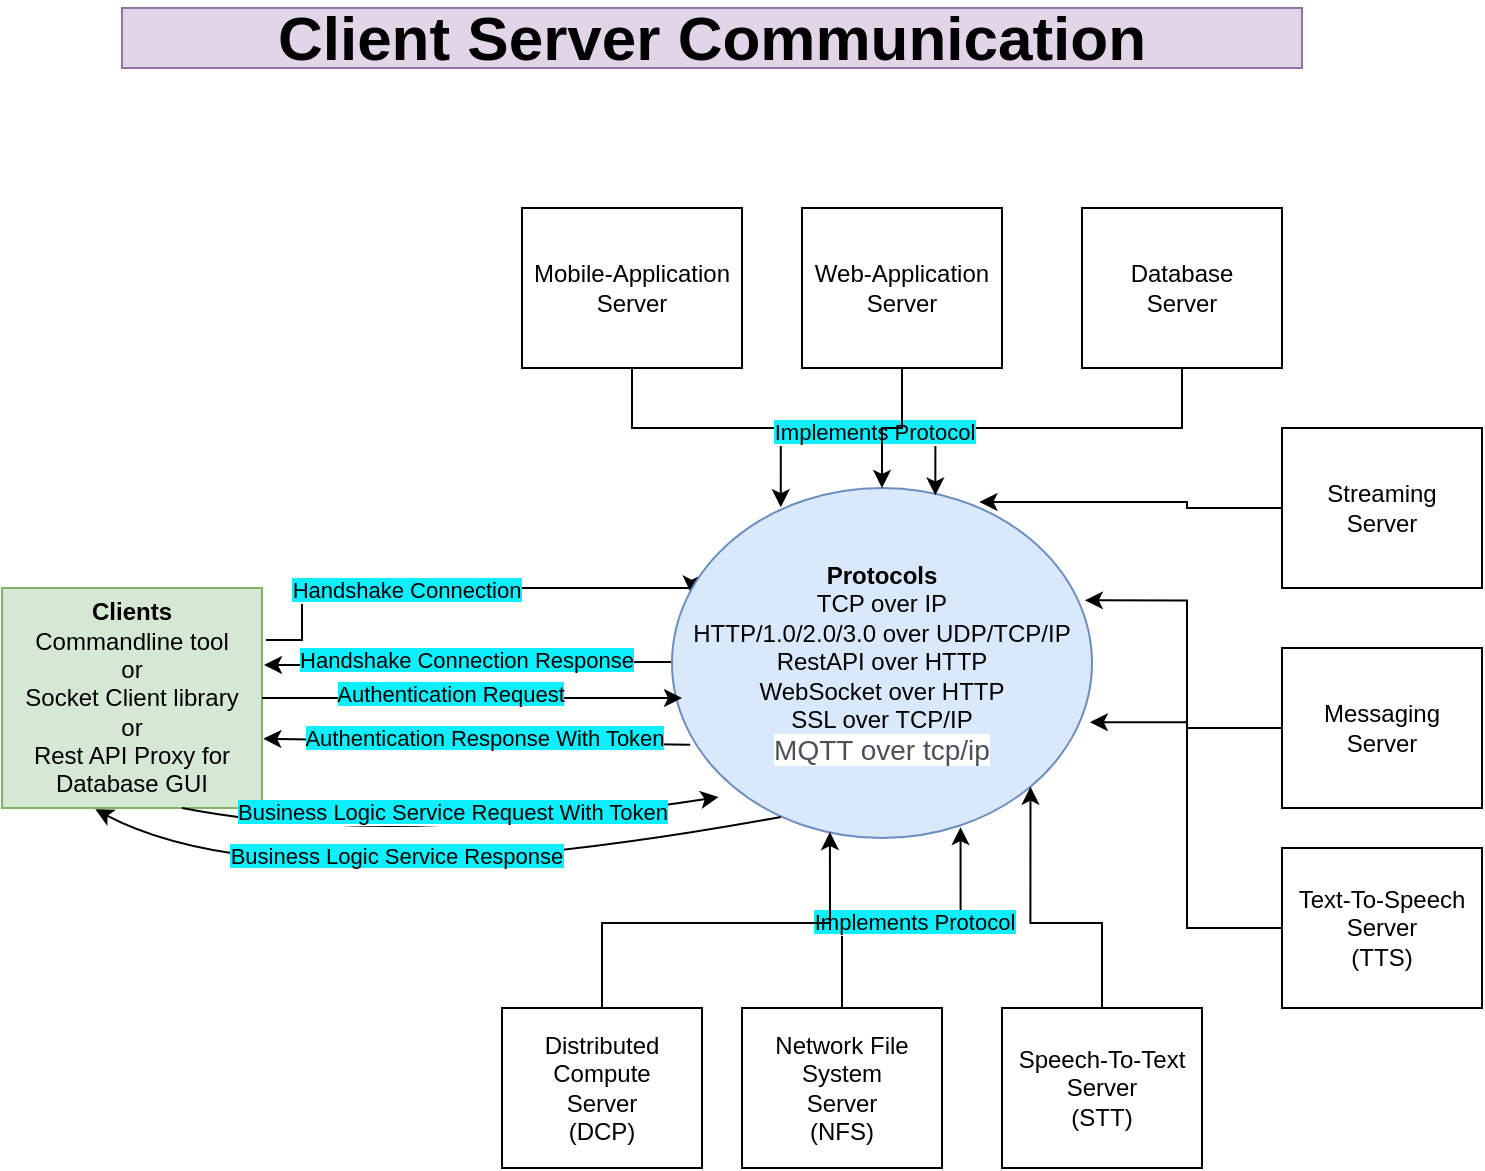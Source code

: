 <mxfile version="16.2.1" type="github">
  <diagram id="1ULBOgjq--OH4BLi5vVC" name="Page-1">
    <mxGraphModel dx="1022" dy="1492" grid="1" gridSize="10" guides="1" tooltips="1" connect="1" arrows="1" fold="1" page="1" pageScale="1" pageWidth="850" pageHeight="1100" math="0" shadow="0">
      <root>
        <mxCell id="0" />
        <mxCell id="1" parent="0" />
        <mxCell id="SEUXneYZg_4IdqDXwgJY-16" style="edgeStyle=orthogonalEdgeStyle;rounded=0;orthogonalLoop=1;jettySize=auto;html=1;entryX=0.046;entryY=0.302;entryDx=0;entryDy=0;entryPerimeter=0;" parent="1" target="SEUXneYZg_4IdqDXwgJY-5" edge="1">
          <mxGeometry relative="1" as="geometry">
            <mxPoint x="142" y="146" as="sourcePoint" />
            <mxPoint x="340" y="145" as="targetPoint" />
            <Array as="points">
              <mxPoint x="160" y="146" />
              <mxPoint x="160" y="120" />
              <mxPoint x="355" y="120" />
            </Array>
          </mxGeometry>
        </mxCell>
        <mxCell id="SEUXneYZg_4IdqDXwgJY-18" value="&lt;span style=&quot;background-color: rgb(13 , 239 , 255)&quot;&gt;Handshake Connection&lt;/span&gt;" style="edgeLabel;html=1;align=center;verticalAlign=middle;resizable=0;points=[];" parent="SEUXneYZg_4IdqDXwgJY-16" vertex="1" connectable="0">
          <mxGeometry x="-0.346" y="-1" relative="1" as="geometry">
            <mxPoint x="17" as="offset" />
          </mxGeometry>
        </mxCell>
        <mxCell id="SEUXneYZg_4IdqDXwgJY-1" value="&lt;b&gt;Clients&lt;/b&gt;&lt;br&gt;Commandline tool&lt;br&gt;or&lt;br&gt;Socket Client library&lt;br&gt;or&lt;br&gt;Rest API Proxy for Database GUI" style="rounded=0;whiteSpace=wrap;html=1;fillColor=#d5e8d4;strokeColor=#82b366;" parent="1" vertex="1">
          <mxGeometry x="10" y="120" width="130" height="110" as="geometry" />
        </mxCell>
        <mxCell id="SEUXneYZg_4IdqDXwgJY-17" style="edgeStyle=orthogonalEdgeStyle;rounded=0;orthogonalLoop=1;jettySize=auto;html=1;entryX=1;entryY=0.75;entryDx=0;entryDy=0;exitX=0.003;exitY=0.38;exitDx=0;exitDy=0;exitPerimeter=0;" parent="1" edge="1">
          <mxGeometry relative="1" as="geometry">
            <mxPoint x="346.63" y="157" as="sourcePoint" />
            <mxPoint x="141" y="158.5" as="targetPoint" />
            <Array as="points">
              <mxPoint x="211" y="157" />
              <mxPoint x="211" y="159" />
            </Array>
          </mxGeometry>
        </mxCell>
        <mxCell id="SEUXneYZg_4IdqDXwgJY-19" value="&lt;span style=&quot;background-color: rgb(13 , 239 , 255)&quot;&gt;Handshake Connection Response&lt;/span&gt;" style="edgeLabel;html=1;align=center;verticalAlign=middle;resizable=0;points=[];" parent="SEUXneYZg_4IdqDXwgJY-17" vertex="1" connectable="0">
          <mxGeometry x="0.287" y="-1" relative="1" as="geometry">
            <mxPoint x="29" as="offset" />
          </mxGeometry>
        </mxCell>
        <mxCell id="SEUXneYZg_4IdqDXwgJY-5" value="&lt;span&gt;&lt;b&gt;Protocols&lt;/b&gt;&lt;/span&gt;&lt;br&gt;&lt;span&gt;TCP over IP&lt;/span&gt;&lt;br&gt;&lt;span&gt;HTTP/1.0/2.0/3.0 over UDP/TCP/IP&lt;/span&gt;&lt;br&gt;&lt;span&gt;RestAPI over HTTP&lt;br&gt;WebSocket over HTTP&lt;br&gt;SSL over TCP/IP&lt;br&gt;&lt;/span&gt;&lt;span style=&quot;color: rgb(77 , 81 , 86) ; font-family: &amp;#34;arial&amp;#34; , sans-serif ; font-size: 14px ; text-align: left ; background-color: rgb(255 , 255 , 255)&quot;&gt;MQTT over tcp/ip&lt;/span&gt;&lt;span&gt;&lt;br&gt;&lt;/span&gt;" style="ellipse;whiteSpace=wrap;html=1;fillColor=#dae8fc;strokeColor=#6c8ebf;" parent="1" vertex="1">
          <mxGeometry x="345" y="70" width="210" height="175" as="geometry" />
        </mxCell>
        <mxCell id="SEUXneYZg_4IdqDXwgJY-30" style="edgeStyle=orthogonalEdgeStyle;rounded=0;orthogonalLoop=1;jettySize=auto;html=1;entryX=0.627;entryY=0.021;entryDx=0;entryDy=0;entryPerimeter=0;" parent="1" source="SEUXneYZg_4IdqDXwgJY-7" target="SEUXneYZg_4IdqDXwgJY-5" edge="1">
          <mxGeometry relative="1" as="geometry" />
        </mxCell>
        <mxCell id="SEUXneYZg_4IdqDXwgJY-7" value="Database&lt;br&gt;Server" style="rounded=0;whiteSpace=wrap;html=1;" parent="1" vertex="1">
          <mxGeometry x="550" y="-70" width="100" height="80" as="geometry" />
        </mxCell>
        <mxCell id="SEUXneYZg_4IdqDXwgJY-28" style="edgeStyle=orthogonalEdgeStyle;rounded=0;orthogonalLoop=1;jettySize=auto;html=1;entryX=0.259;entryY=0.055;entryDx=0;entryDy=0;entryPerimeter=0;" parent="1" source="SEUXneYZg_4IdqDXwgJY-8" target="SEUXneYZg_4IdqDXwgJY-5" edge="1">
          <mxGeometry relative="1" as="geometry" />
        </mxCell>
        <mxCell id="SEUXneYZg_4IdqDXwgJY-37" value="&lt;span style=&quot;background-color: rgb(13 , 239 , 255)&quot;&gt;Implements Protocol&lt;/span&gt;" style="edgeLabel;html=1;align=center;verticalAlign=middle;resizable=0;points=[];" parent="SEUXneYZg_4IdqDXwgJY-28" vertex="1" connectable="0">
          <mxGeometry x="0.097" y="-2" relative="1" as="geometry">
            <mxPoint x="72" as="offset" />
          </mxGeometry>
        </mxCell>
        <mxCell id="SEUXneYZg_4IdqDXwgJY-8" value="Mobile-Application&lt;br&gt;Server" style="rounded=0;whiteSpace=wrap;html=1;" parent="1" vertex="1">
          <mxGeometry x="270" y="-70" width="110" height="80" as="geometry" />
        </mxCell>
        <mxCell id="SEUXneYZg_4IdqDXwgJY-31" style="edgeStyle=orthogonalEdgeStyle;rounded=0;orthogonalLoop=1;jettySize=auto;html=1;entryX=0.732;entryY=0.04;entryDx=0;entryDy=0;entryPerimeter=0;" parent="1" source="SEUXneYZg_4IdqDXwgJY-9" target="SEUXneYZg_4IdqDXwgJY-5" edge="1">
          <mxGeometry relative="1" as="geometry" />
        </mxCell>
        <mxCell id="SEUXneYZg_4IdqDXwgJY-9" value="Streaming&lt;br&gt;Server" style="rounded=0;whiteSpace=wrap;html=1;" parent="1" vertex="1">
          <mxGeometry x="650" y="40" width="100" height="80" as="geometry" />
        </mxCell>
        <mxCell id="SEUXneYZg_4IdqDXwgJY-32" style="edgeStyle=orthogonalEdgeStyle;rounded=0;orthogonalLoop=1;jettySize=auto;html=1;entryX=0.983;entryY=0.321;entryDx=0;entryDy=0;entryPerimeter=0;" parent="1" source="SEUXneYZg_4IdqDXwgJY-10" target="SEUXneYZg_4IdqDXwgJY-5" edge="1">
          <mxGeometry relative="1" as="geometry" />
        </mxCell>
        <mxCell id="SEUXneYZg_4IdqDXwgJY-10" value="Messaging&lt;br&gt;Server" style="rounded=0;whiteSpace=wrap;html=1;" parent="1" vertex="1">
          <mxGeometry x="650" y="150" width="100" height="80" as="geometry" />
        </mxCell>
        <mxCell id="SEUXneYZg_4IdqDXwgJY-33" style="edgeStyle=orthogonalEdgeStyle;rounded=0;orthogonalLoop=1;jettySize=auto;html=1;entryX=0.995;entryY=0.669;entryDx=0;entryDy=0;entryPerimeter=0;" parent="1" source="SEUXneYZg_4IdqDXwgJY-11" target="SEUXneYZg_4IdqDXwgJY-5" edge="1">
          <mxGeometry relative="1" as="geometry" />
        </mxCell>
        <mxCell id="SEUXneYZg_4IdqDXwgJY-11" value="Text-To-Speech&lt;br&gt;Server &lt;br&gt;(TTS)" style="rounded=0;whiteSpace=wrap;html=1;" parent="1" vertex="1">
          <mxGeometry x="650" y="250" width="100" height="80" as="geometry" />
        </mxCell>
        <mxCell id="SEUXneYZg_4IdqDXwgJY-34" style="edgeStyle=orthogonalEdgeStyle;rounded=0;orthogonalLoop=1;jettySize=auto;html=1;entryX=1;entryY=1;entryDx=0;entryDy=0;" parent="1" source="SEUXneYZg_4IdqDXwgJY-12" target="SEUXneYZg_4IdqDXwgJY-5" edge="1">
          <mxGeometry relative="1" as="geometry" />
        </mxCell>
        <mxCell id="SEUXneYZg_4IdqDXwgJY-12" value="Speech-To-Text&lt;br&gt;Server &lt;br&gt;(STT)" style="rounded=0;whiteSpace=wrap;html=1;" parent="1" vertex="1">
          <mxGeometry x="510" y="330" width="100" height="80" as="geometry" />
        </mxCell>
        <mxCell id="SEUXneYZg_4IdqDXwgJY-29" style="edgeStyle=orthogonalEdgeStyle;rounded=0;orthogonalLoop=1;jettySize=auto;html=1;" parent="1" source="SEUXneYZg_4IdqDXwgJY-13" target="SEUXneYZg_4IdqDXwgJY-5" edge="1">
          <mxGeometry relative="1" as="geometry" />
        </mxCell>
        <mxCell id="SEUXneYZg_4IdqDXwgJY-13" value="Web-Application&lt;br&gt;Server" style="rounded=0;whiteSpace=wrap;html=1;" parent="1" vertex="1">
          <mxGeometry x="410" y="-70" width="100" height="80" as="geometry" />
        </mxCell>
        <mxCell id="SEUXneYZg_4IdqDXwgJY-35" style="edgeStyle=orthogonalEdgeStyle;rounded=0;orthogonalLoop=1;jettySize=auto;html=1;entryX=0.687;entryY=0.969;entryDx=0;entryDy=0;entryPerimeter=0;" parent="1" source="SEUXneYZg_4IdqDXwgJY-14" target="SEUXneYZg_4IdqDXwgJY-5" edge="1">
          <mxGeometry relative="1" as="geometry" />
        </mxCell>
        <mxCell id="SEUXneYZg_4IdqDXwgJY-38" value="&lt;span style=&quot;color: rgba(0 , 0 , 0 , 0) ; font-family: monospace ; font-size: 0px ; background-color: rgb(248 , 249 , 250)&quot;&gt;%3CmxGraphModel%3E%3Croot%3E%3CmxCell%20id%3D%220%22%2F%3E%3CmxCell%20id%3D%221%22%20parent%3D%220%22%2F%3E%3CmxCell%20id%3D%222%22%20value%3D%22Implements%20Protocol%22%20style%3D%22edgeLabel%3Bhtml%3D1%3Balign%3Dcenter%3BverticalAlign%3Dmiddle%3Bresizable%3D0%3Bpoints%3D%5B%5D%3B%22%20vertex%3D%221%22%20connectable%3D%220%22%20parent%3D%221%22%3E%3CmxGeometry%20x%3D%22374.5%22%20y%3D%2259.5%22%20as%3D%22geometry%22%2F%3E%3C%2FmxCell%3E%3C%2Froot%3E%3C%2FmxGraphModel%3&lt;/span&gt;&lt;span style=&quot;color: rgba(0 , 0 , 0 , 0) ; font-family: monospace ; font-size: 0px ; background-color: rgb(248 , 249 , 250)&quot;&gt;%3CmxGraphModel%3E%3Croot%3E%3CmxCell%20id%3D%220%22%2F%3E%3CmxCell%20id%3D%221%22%20parent%3D%220%22%2F%3E%3CmxCell%20id%3D%222%22%20value%3D%22Implements%20Protocol%22%20style%3D%22edgeLabel%3Bhtml%3D1%3Balign%3Dcenter%3BverticalAlign%3Dmiddle%3Bresizable%3D0%3Bpoints%3D%5B%5D%3B%22%20vertex%3D%221%22%20connectable%3D%220%22%20parent%3D%221%22%3E%3CmxGeometry%20x%3D%22374.5%22%20y%3D%2259.5%22%20as%3D%22geometry%22%2F%3E%3C%2FmxCell%3E%3C%2Froot%3E%3C%2FmxGraphModel%3E&lt;/span&gt;" style="edgeLabel;html=1;align=center;verticalAlign=middle;resizable=0;points=[];" parent="SEUXneYZg_4IdqDXwgJY-35" vertex="1" connectable="0">
          <mxGeometry x="-0.551" y="-1" relative="1" as="geometry">
            <mxPoint as="offset" />
          </mxGeometry>
        </mxCell>
        <mxCell id="SEUXneYZg_4IdqDXwgJY-39" value="&lt;span style=&quot;background-color: rgb(13 , 239 , 255)&quot;&gt;Implements Protocol&lt;/span&gt;" style="edgeLabel;html=1;align=center;verticalAlign=middle;resizable=0;points=[];" parent="SEUXneYZg_4IdqDXwgJY-35" vertex="1" connectable="0">
          <mxGeometry x="-0.498" relative="1" as="geometry">
            <mxPoint x="36" y="-6" as="offset" />
          </mxGeometry>
        </mxCell>
        <mxCell id="SEUXneYZg_4IdqDXwgJY-14" value="Network File System&lt;br&gt;Server &lt;br&gt;(NFS)" style="rounded=0;whiteSpace=wrap;html=1;" parent="1" vertex="1">
          <mxGeometry x="380" y="330" width="100" height="80" as="geometry" />
        </mxCell>
        <mxCell id="SEUXneYZg_4IdqDXwgJY-36" style="edgeStyle=orthogonalEdgeStyle;rounded=0;orthogonalLoop=1;jettySize=auto;html=1;entryX=0.376;entryY=0.983;entryDx=0;entryDy=0;entryPerimeter=0;" parent="1" source="SEUXneYZg_4IdqDXwgJY-15" target="SEUXneYZg_4IdqDXwgJY-5" edge="1">
          <mxGeometry relative="1" as="geometry" />
        </mxCell>
        <mxCell id="SEUXneYZg_4IdqDXwgJY-15" value="Distributed Compute&lt;br&gt;Server &lt;br&gt;(DCP)" style="rounded=0;whiteSpace=wrap;html=1;" parent="1" vertex="1">
          <mxGeometry x="260" y="330" width="100" height="80" as="geometry" />
        </mxCell>
        <mxCell id="SEUXneYZg_4IdqDXwgJY-20" value="" style="curved=1;endArrow=classic;html=1;rounded=0;exitX=1;exitY=0.5;exitDx=0;exitDy=0;" parent="1" source="SEUXneYZg_4IdqDXwgJY-1" edge="1">
          <mxGeometry width="50" height="50" relative="1" as="geometry">
            <mxPoint x="140" y="195.5" as="sourcePoint" />
            <mxPoint x="350" y="175" as="targetPoint" />
            <Array as="points" />
          </mxGeometry>
        </mxCell>
        <mxCell id="SEUXneYZg_4IdqDXwgJY-21" value="&lt;span style=&quot;background-color: rgb(13 , 239 , 255)&quot;&gt;Authentication Request&lt;/span&gt;" style="edgeLabel;html=1;align=center;verticalAlign=middle;resizable=0;points=[];" parent="SEUXneYZg_4IdqDXwgJY-20" vertex="1" connectable="0">
          <mxGeometry x="-0.282" y="-1" relative="1" as="geometry">
            <mxPoint x="18" y="-3" as="offset" />
          </mxGeometry>
        </mxCell>
        <mxCell id="SEUXneYZg_4IdqDXwgJY-22" value="" style="curved=1;endArrow=classic;html=1;rounded=0;exitX=0.043;exitY=0.717;exitDx=0;exitDy=0;exitPerimeter=0;entryX=1.005;entryY=0.685;entryDx=0;entryDy=0;entryPerimeter=0;" parent="1" target="SEUXneYZg_4IdqDXwgJY-1" edge="1">
          <mxGeometry width="50" height="50" relative="1" as="geometry">
            <mxPoint x="354.03" y="198.38" as="sourcePoint" />
            <mxPoint x="142.73" y="213.65" as="targetPoint" />
            <Array as="points" />
          </mxGeometry>
        </mxCell>
        <mxCell id="SEUXneYZg_4IdqDXwgJY-23" value="&lt;span style=&quot;background-color: rgb(13 , 239 , 255)&quot;&gt;Authentication Response With Token&lt;/span&gt;" style="edgeLabel;html=1;align=center;verticalAlign=middle;resizable=0;points=[];" parent="SEUXneYZg_4IdqDXwgJY-22" vertex="1" connectable="0">
          <mxGeometry x="0.064" y="-8" relative="1" as="geometry">
            <mxPoint x="10" y="6" as="offset" />
          </mxGeometry>
        </mxCell>
        <mxCell id="SEUXneYZg_4IdqDXwgJY-24" value="" style="curved=1;endArrow=classic;html=1;rounded=0;exitX=0.75;exitY=1;exitDx=0;exitDy=0;entryX=0;entryY=1;entryDx=0;entryDy=0;" parent="1" edge="1">
          <mxGeometry width="50" height="50" relative="1" as="geometry">
            <mxPoint x="100" y="230" as="sourcePoint" />
            <mxPoint x="368.254" y="224.497" as="targetPoint" />
            <Array as="points">
              <mxPoint x="202.5" y="250" />
            </Array>
          </mxGeometry>
        </mxCell>
        <mxCell id="SEUXneYZg_4IdqDXwgJY-25" value="&lt;span style=&quot;background-color: rgb(13 , 239 , 255)&quot;&gt;Business Logic Service Request With Token&lt;/span&gt;" style="edgeLabel;html=1;align=center;verticalAlign=middle;resizable=0;points=[];" parent="SEUXneYZg_4IdqDXwgJY-24" vertex="1" connectable="0">
          <mxGeometry x="-0.333" y="11" relative="1" as="geometry">
            <mxPoint x="43" y="-5" as="offset" />
          </mxGeometry>
        </mxCell>
        <mxCell id="SEUXneYZg_4IdqDXwgJY-26" value="" style="curved=1;endArrow=classic;html=1;rounded=0;exitX=0.259;exitY=0.94;exitDx=0;exitDy=0;exitPerimeter=0;entryX=0.359;entryY=1.006;entryDx=0;entryDy=0;entryPerimeter=0;" parent="1" source="SEUXneYZg_4IdqDXwgJY-5" target="SEUXneYZg_4IdqDXwgJY-1" edge="1">
          <mxGeometry width="50" height="50" relative="1" as="geometry">
            <mxPoint x="380" y="130" as="sourcePoint" />
            <mxPoint x="430" y="80" as="targetPoint" />
            <Array as="points">
              <mxPoint x="150" y="280" />
            </Array>
          </mxGeometry>
        </mxCell>
        <mxCell id="SEUXneYZg_4IdqDXwgJY-27" value="&lt;span style=&quot;background-color: rgb(13 , 239 , 255)&quot;&gt;Business Logic Service Response&lt;/span&gt;" style="edgeLabel;html=1;align=center;verticalAlign=middle;resizable=0;points=[];" parent="SEUXneYZg_4IdqDXwgJY-26" vertex="1" connectable="0">
          <mxGeometry x="0.208" y="-14" relative="1" as="geometry">
            <mxPoint x="23" y="-6" as="offset" />
          </mxGeometry>
        </mxCell>
        <mxCell id="SEUXneYZg_4IdqDXwgJY-40" value="&lt;font size=&quot;1&quot;&gt;&lt;b style=&quot;font-size: 31px&quot;&gt;Client Server Communication&lt;/b&gt;&lt;/font&gt;" style="text;html=1;strokeColor=#9673a6;fillColor=#e1d5e7;align=center;verticalAlign=middle;whiteSpace=wrap;rounded=0;" parent="1" vertex="1">
          <mxGeometry x="70" y="-170" width="590" height="30" as="geometry" />
        </mxCell>
      </root>
    </mxGraphModel>
  </diagram>
</mxfile>
